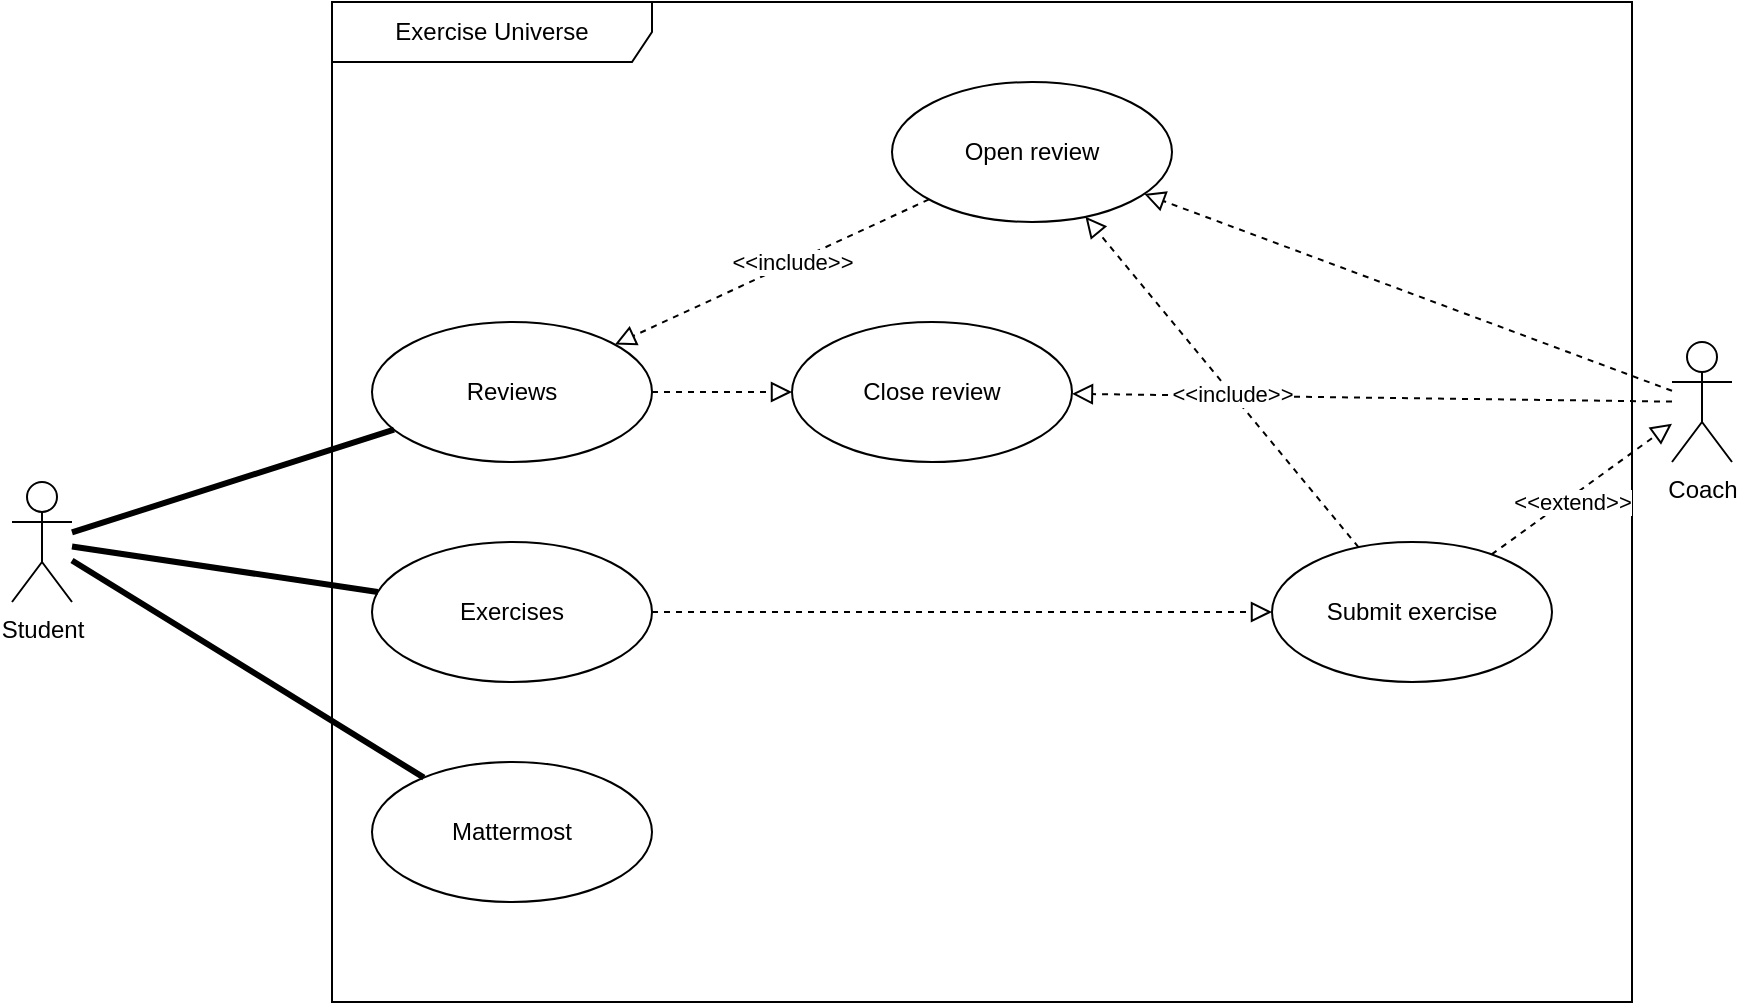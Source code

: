 <mxfile version="24.9.1">
  <diagram name="Page-1" id="NapXdTHSGaCD6bSlKuh5">
    <mxGraphModel dx="1050" dy="1630" grid="1" gridSize="10" guides="1" tooltips="1" connect="1" arrows="1" fold="1" page="1" pageScale="1" pageWidth="850" pageHeight="1100" math="0" shadow="0">
      <root>
        <mxCell id="0" />
        <mxCell id="1" parent="0" />
        <mxCell id="meybb4_pzIe_2fTEvy26-1" value="Student" style="shape=umlActor;verticalLabelPosition=bottom;verticalAlign=top;html=1;" vertex="1" parent="1">
          <mxGeometry x="20" y="200" width="30" height="60" as="geometry" />
        </mxCell>
        <mxCell id="meybb4_pzIe_2fTEvy26-8" value="Reviews" style="ellipse;whiteSpace=wrap;html=1;" vertex="1" parent="1">
          <mxGeometry x="200" y="120" width="140" height="70" as="geometry" />
        </mxCell>
        <mxCell id="meybb4_pzIe_2fTEvy26-12" value="Open review" style="ellipse;whiteSpace=wrap;html=1;" vertex="1" parent="1">
          <mxGeometry x="460" width="140" height="70" as="geometry" />
        </mxCell>
        <mxCell id="meybb4_pzIe_2fTEvy26-13" value="" style="endArrow=block;startArrow=none;endFill=0;startFill=0;endSize=8;html=1;verticalAlign=bottom;dashed=1;labelBackgroundColor=none;rounded=0;" edge="1" parent="1" source="meybb4_pzIe_2fTEvy26-16" target="meybb4_pzIe_2fTEvy26-12">
          <mxGeometry width="160" relative="1" as="geometry">
            <mxPoint x="270" y="120" as="sourcePoint" />
            <mxPoint x="430" y="120" as="targetPoint" />
          </mxGeometry>
        </mxCell>
        <mxCell id="meybb4_pzIe_2fTEvy26-14" value="" style="endArrow=block;startArrow=none;endFill=0;startFill=0;endSize=8;html=1;verticalAlign=bottom;dashed=1;labelBackgroundColor=none;rounded=0;" edge="1" parent="1" source="meybb4_pzIe_2fTEvy26-8">
          <mxGeometry width="160" relative="1" as="geometry">
            <mxPoint x="299.996" y="188.21" as="sourcePoint" />
            <mxPoint x="410" y="155" as="targetPoint" />
          </mxGeometry>
        </mxCell>
        <mxCell id="meybb4_pzIe_2fTEvy26-15" value="&lt;div&gt;Close review&lt;/div&gt;" style="ellipse;whiteSpace=wrap;html=1;" vertex="1" parent="1">
          <mxGeometry x="410" y="120" width="140" height="70" as="geometry" />
        </mxCell>
        <mxCell id="meybb4_pzIe_2fTEvy26-16" value="Coach" style="shape=umlActor;verticalLabelPosition=bottom;verticalAlign=top;html=1;" vertex="1" parent="1">
          <mxGeometry x="850" y="130" width="30" height="60" as="geometry" />
        </mxCell>
        <mxCell id="meybb4_pzIe_2fTEvy26-18" value="" style="endArrow=block;startArrow=none;endFill=0;startFill=0;endSize=8;html=1;verticalAlign=bottom;dashed=1;labelBackgroundColor=none;rounded=0;" edge="1" parent="1" source="meybb4_pzIe_2fTEvy26-16" target="meybb4_pzIe_2fTEvy26-15">
          <mxGeometry width="160" relative="1" as="geometry">
            <mxPoint x="360" y="210" as="sourcePoint" />
            <mxPoint x="520" y="210" as="targetPoint" />
          </mxGeometry>
        </mxCell>
        <mxCell id="meybb4_pzIe_2fTEvy26-19" value="" style="endArrow=block;startArrow=none;endFill=0;startFill=0;endSize=8;html=1;verticalAlign=bottom;dashed=1;labelBackgroundColor=none;rounded=0;" edge="1" parent="1" source="meybb4_pzIe_2fTEvy26-9" target="meybb4_pzIe_2fTEvy26-20">
          <mxGeometry width="160" relative="1" as="geometry">
            <mxPoint x="330" y="300" as="sourcePoint" />
            <mxPoint x="490" y="300" as="targetPoint" />
          </mxGeometry>
        </mxCell>
        <mxCell id="meybb4_pzIe_2fTEvy26-20" value="&lt;div&gt;Submit exercise&lt;/div&gt;" style="ellipse;whiteSpace=wrap;html=1;" vertex="1" parent="1">
          <mxGeometry x="650" y="230" width="140" height="70" as="geometry" />
        </mxCell>
        <mxCell id="meybb4_pzIe_2fTEvy26-21" value="" style="endArrow=block;startArrow=none;endFill=0;startFill=0;endSize=8;html=1;verticalAlign=bottom;dashed=1;labelBackgroundColor=none;rounded=0;" edge="1" parent="1" source="meybb4_pzIe_2fTEvy26-20" target="meybb4_pzIe_2fTEvy26-12">
          <mxGeometry width="160" relative="1" as="geometry">
            <mxPoint x="420" y="240" as="sourcePoint" />
            <mxPoint x="580" y="240" as="targetPoint" />
          </mxGeometry>
        </mxCell>
        <mxCell id="meybb4_pzIe_2fTEvy26-24" value="&amp;lt;&amp;lt;include&amp;gt;&amp;gt;" style="edgeLabel;html=1;align=center;verticalAlign=middle;resizable=0;points=[];" vertex="1" connectable="0" parent="meybb4_pzIe_2fTEvy26-21">
          <mxGeometry x="-0.557" y="2" relative="1" as="geometry">
            <mxPoint x="-32" y="-42" as="offset" />
          </mxGeometry>
        </mxCell>
        <mxCell id="meybb4_pzIe_2fTEvy26-22" value="" style="endArrow=block;startArrow=none;endFill=0;startFill=0;endSize=8;html=1;verticalAlign=bottom;dashed=1;labelBackgroundColor=none;rounded=0;" edge="1" parent="1" source="meybb4_pzIe_2fTEvy26-12" target="meybb4_pzIe_2fTEvy26-8">
          <mxGeometry width="160" relative="1" as="geometry">
            <mxPoint x="420" y="200" as="sourcePoint" />
            <mxPoint x="580" y="200" as="targetPoint" />
          </mxGeometry>
        </mxCell>
        <mxCell id="meybb4_pzIe_2fTEvy26-25" value="&amp;lt;&amp;lt;include&amp;gt;&amp;gt;" style="edgeLabel;html=1;align=center;verticalAlign=middle;resizable=0;points=[];" vertex="1" connectable="0" parent="meybb4_pzIe_2fTEvy26-22">
          <mxGeometry x="-0.273" y="-1" relative="1" as="geometry">
            <mxPoint x="-11" y="6" as="offset" />
          </mxGeometry>
        </mxCell>
        <mxCell id="meybb4_pzIe_2fTEvy26-23" value="Exercise Universe" style="shape=umlFrame;whiteSpace=wrap;html=1;pointerEvents=0;recursiveResize=0;container=1;collapsible=0;width=160;" vertex="1" parent="1">
          <mxGeometry x="180" y="-40" width="650" height="500" as="geometry" />
        </mxCell>
        <mxCell id="meybb4_pzIe_2fTEvy26-32" value="Mattermost" style="ellipse;whiteSpace=wrap;html=1;" vertex="1" parent="meybb4_pzIe_2fTEvy26-23">
          <mxGeometry x="20" y="380" width="140" height="70" as="geometry" />
        </mxCell>
        <mxCell id="meybb4_pzIe_2fTEvy26-9" value="Exercises" style="ellipse;whiteSpace=wrap;html=1;" vertex="1" parent="meybb4_pzIe_2fTEvy26-23">
          <mxGeometry x="20" y="270" width="140" height="70" as="geometry" />
        </mxCell>
        <mxCell id="meybb4_pzIe_2fTEvy26-30" value="" style="endArrow=none;startArrow=none;endFill=0;startFill=0;endSize=8;html=1;verticalAlign=bottom;labelBackgroundColor=none;strokeWidth=3;rounded=0;" edge="1" parent="1" source="meybb4_pzIe_2fTEvy26-1" target="meybb4_pzIe_2fTEvy26-9">
          <mxGeometry width="160" relative="1" as="geometry">
            <mxPoint x="20" y="104.149" as="sourcePoint" />
            <mxPoint x="108.547" y="80.0" as="targetPoint" />
          </mxGeometry>
        </mxCell>
        <mxCell id="meybb4_pzIe_2fTEvy26-31" value="" style="endArrow=none;startArrow=none;endFill=0;startFill=0;endSize=8;html=1;verticalAlign=bottom;labelBackgroundColor=none;strokeWidth=3;rounded=0;" edge="1" parent="1" source="meybb4_pzIe_2fTEvy26-1" target="meybb4_pzIe_2fTEvy26-8">
          <mxGeometry width="160" relative="1" as="geometry">
            <mxPoint x="130" y="200" as="sourcePoint" />
            <mxPoint x="219" y="180" as="targetPoint" />
          </mxGeometry>
        </mxCell>
        <mxCell id="meybb4_pzIe_2fTEvy26-33" value="" style="endArrow=none;startArrow=none;endFill=0;startFill=0;endSize=8;html=1;verticalAlign=bottom;labelBackgroundColor=none;strokeWidth=3;rounded=0;" edge="1" parent="1" source="meybb4_pzIe_2fTEvy26-1" target="meybb4_pzIe_2fTEvy26-32">
          <mxGeometry width="160" relative="1" as="geometry">
            <mxPoint x="120" y="300" as="sourcePoint" />
            <mxPoint x="215" y="337" as="targetPoint" />
          </mxGeometry>
        </mxCell>
        <mxCell id="meybb4_pzIe_2fTEvy26-34" value="" style="endArrow=block;startArrow=none;endFill=0;startFill=0;endSize=8;html=1;verticalAlign=bottom;dashed=1;labelBackgroundColor=none;rounded=0;" edge="1" parent="1" source="meybb4_pzIe_2fTEvy26-20" target="meybb4_pzIe_2fTEvy26-16">
          <mxGeometry width="160" relative="1" as="geometry">
            <mxPoint x="810" y="270" as="sourcePoint" />
            <mxPoint x="970" y="270" as="targetPoint" />
          </mxGeometry>
        </mxCell>
        <mxCell id="meybb4_pzIe_2fTEvy26-35" value="&amp;lt;&amp;lt;extend&amp;gt;&amp;gt;" style="edgeLabel;html=1;align=center;verticalAlign=middle;resizable=0;points=[];" vertex="1" connectable="0" parent="meybb4_pzIe_2fTEvy26-34">
          <mxGeometry x="-0.271" y="1" relative="1" as="geometry">
            <mxPoint x="8" y="-2" as="offset" />
          </mxGeometry>
        </mxCell>
      </root>
    </mxGraphModel>
  </diagram>
</mxfile>
